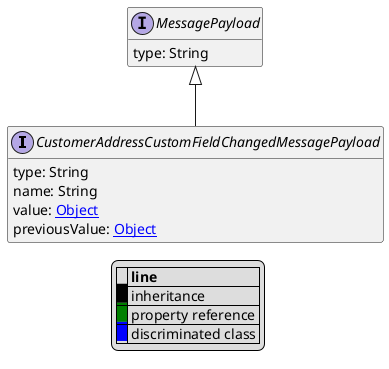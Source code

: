 @startuml

hide empty fields
hide empty methods
legend
|= |= line |
|<back:black>   </back>| inheritance |
|<back:green>   </back>| property reference |
|<back:blue>   </back>| discriminated class |
endlegend
interface CustomerAddressCustomFieldChangedMessagePayload [[CustomerAddressCustomFieldChangedMessagePayload.svg]] extends MessagePayload {
    type: String
    name: String
    value: [[Object.svg Object]]
    previousValue: [[Object.svg Object]]
}
interface MessagePayload [[MessagePayload.svg]]  {
    type: String
}





@enduml
